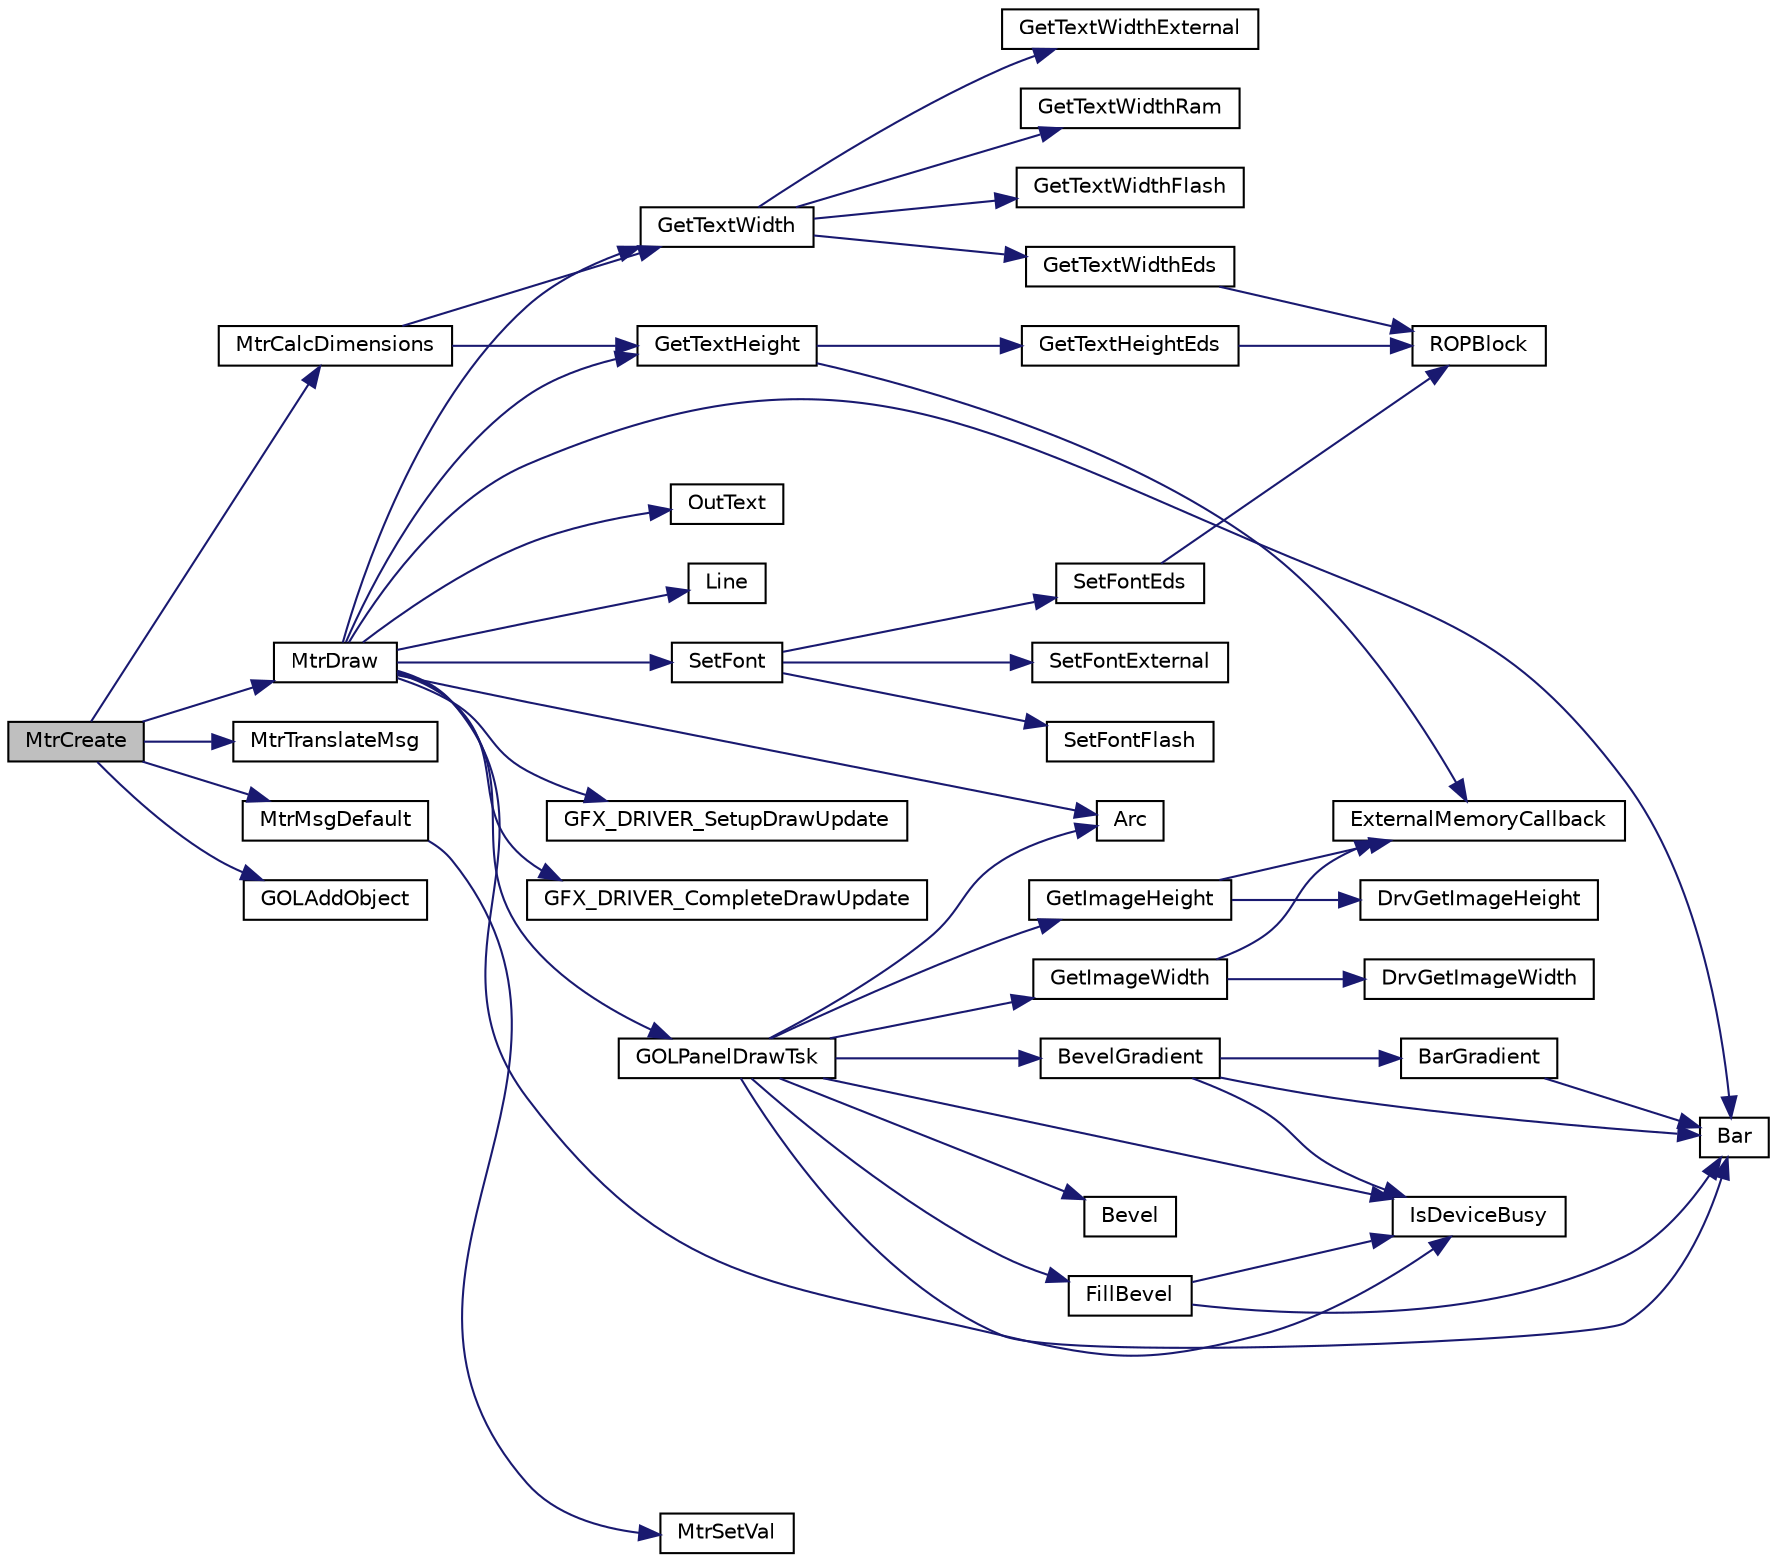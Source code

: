 digraph "MtrCreate"
{
  edge [fontname="Helvetica",fontsize="10",labelfontname="Helvetica",labelfontsize="10"];
  node [fontname="Helvetica",fontsize="10",shape=record];
  rankdir="LR";
  Node1 [label="MtrCreate",height=0.2,width=0.4,color="black", fillcolor="grey75", style="filled", fontcolor="black"];
  Node1 -> Node2 [color="midnightblue",fontsize="10",style="solid"];
  Node2 [label="MtrDraw",height=0.2,width=0.4,color="black", fillcolor="white", style="filled",URL="$_meter_8c.html#a8b28060425794f091c24f355326272dd"];
  Node2 -> Node3 [color="midnightblue",fontsize="10",style="solid"];
  Node3 [label="IsDeviceBusy",height=0.2,width=0.4,color="black", fillcolor="white", style="filled",URL="$drv_t_f_t001_8c.html#a0ff44afc8539dc2bfe7acc1fce987b5a"];
  Node2 -> Node4 [color="midnightblue",fontsize="10",style="solid"];
  Node4 [label="GOLPanelDrawTsk",height=0.2,width=0.4,color="black", fillcolor="white", style="filled",URL="$_g_o_l_8c.html#a9d993f570a5a333450b08addacdfc974"];
  Node4 -> Node5 [color="midnightblue",fontsize="10",style="solid"];
  Node5 [label="GetImageWidth",height=0.2,width=0.4,color="black", fillcolor="white", style="filled",URL="$mchp_gfx_drv_8c.html#a9d6b711f608c6280dbf3db965bf53f81"];
  Node5 -> Node6 [color="midnightblue",fontsize="10",style="solid"];
  Node6 [label="DrvGetImageWidth",height=0.2,width=0.4,color="black", fillcolor="white", style="filled",URL="$mchp_gfx_drv_8c.html#a05ead627e39e37639c948aeb1b0055e2"];
  Node5 -> Node7 [color="midnightblue",fontsize="10",style="solid"];
  Node7 [label="ExternalMemoryCallback",height=0.2,width=0.4,color="black", fillcolor="white", style="filled",URL="$_primitive_8h.html#ae99cb247f7820909774ce7f4d345fc55"];
  Node4 -> Node8 [color="midnightblue",fontsize="10",style="solid"];
  Node8 [label="GetImageHeight",height=0.2,width=0.4,color="black", fillcolor="white", style="filled",URL="$mchp_gfx_drv_8c.html#a735808e61dbe820f1d2cea86e0201b1c"];
  Node8 -> Node9 [color="midnightblue",fontsize="10",style="solid"];
  Node9 [label="DrvGetImageHeight",height=0.2,width=0.4,color="black", fillcolor="white", style="filled",URL="$mchp_gfx_drv_8c.html#a196ad1219f94614d21e8f7c20dfa9d54"];
  Node8 -> Node7 [color="midnightblue",fontsize="10",style="solid"];
  Node4 -> Node10 [color="midnightblue",fontsize="10",style="solid"];
  Node10 [label="Arc",height=0.2,width=0.4,color="black", fillcolor="white", style="filled",URL="$_primitive_8h.html#a5707d25502a3e8c1217559f5567fbf44"];
  Node4 -> Node11 [color="midnightblue",fontsize="10",style="solid"];
  Node11 [label="Bar",height=0.2,width=0.4,color="black", fillcolor="white", style="filled",URL="$drv_t_f_t001_8c.html#a1127c70a0c39d3340abc25a4bd159c90"];
  Node4 -> Node12 [color="midnightblue",fontsize="10",style="solid"];
  Node12 [label="BevelGradient",height=0.2,width=0.4,color="black", fillcolor="white", style="filled",URL="$_primitive_8c.html#a679c93e02fea2b29eedde577b7b576d9"];
  Node12 -> Node3 [color="midnightblue",fontsize="10",style="solid"];
  Node12 -> Node11 [color="midnightblue",fontsize="10",style="solid"];
  Node12 -> Node13 [color="midnightblue",fontsize="10",style="solid"];
  Node13 [label="BarGradient",height=0.2,width=0.4,color="black", fillcolor="white", style="filled",URL="$_primitive_8c.html#a8cbf0b845f5cab0533a4f256b45126ba"];
  Node13 -> Node11 [color="midnightblue",fontsize="10",style="solid"];
  Node4 -> Node14 [color="midnightblue",fontsize="10",style="solid"];
  Node14 [label="FillBevel",height=0.2,width=0.4,color="black", fillcolor="white", style="filled",URL="$_primitive_8c.html#a9596558ab879615fb349ab5ac63e1439"];
  Node14 -> Node11 [color="midnightblue",fontsize="10",style="solid"];
  Node14 -> Node3 [color="midnightblue",fontsize="10",style="solid"];
  Node4 -> Node15 [color="midnightblue",fontsize="10",style="solid"];
  Node15 [label="Bevel",height=0.2,width=0.4,color="black", fillcolor="white", style="filled",URL="$_primitive_8h.html#ae13dd4f088c7564dbc5737d7b7215a9b"];
  Node4 -> Node3 [color="midnightblue",fontsize="10",style="solid"];
  Node2 -> Node16 [color="midnightblue",fontsize="10",style="solid"];
  Node16 [label="GFX_DRIVER_SetupDrawUpdate",height=0.2,width=0.4,color="black", fillcolor="white", style="filled",URL="$_display_driver_8h.html#a5aedb9585841927714ec988d95b21971"];
  Node2 -> Node11 [color="midnightblue",fontsize="10",style="solid"];
  Node2 -> Node17 [color="midnightblue",fontsize="10",style="solid"];
  Node17 [label="GFX_DRIVER_CompleteDrawUpdate",height=0.2,width=0.4,color="black", fillcolor="white", style="filled",URL="$_display_driver_8h.html#a561b13096a6795a7ae72408135f1f64a"];
  Node2 -> Node18 [color="midnightblue",fontsize="10",style="solid"];
  Node18 [label="SetFont",height=0.2,width=0.4,color="black", fillcolor="white", style="filled",URL="$mchp_gfx_drv_8c.html#ac7545477aa730cd4411bf167e36be4d2"];
  Node18 -> Node19 [color="midnightblue",fontsize="10",style="solid"];
  Node19 [label="SetFontFlash",height=0.2,width=0.4,color="black", fillcolor="white", style="filled",URL="$_primitive_8h.html#a4230e4793e9071c57632635b13730196"];
  Node18 -> Node20 [color="midnightblue",fontsize="10",style="solid"];
  Node20 [label="SetFontExternal",height=0.2,width=0.4,color="black", fillcolor="white", style="filled",URL="$_primitive_8h.html#a52baa956ba4ac180550899f24a1e6fd2"];
  Node18 -> Node21 [color="midnightblue",fontsize="10",style="solid"];
  Node21 [label="SetFontEds",height=0.2,width=0.4,color="black", fillcolor="white", style="filled",URL="$mchp_gfx_drv_8c.html#adc6b3b26e646f3f49df4d4e48ee9801d"];
  Node21 -> Node22 [color="midnightblue",fontsize="10",style="solid"];
  Node22 [label="ROPBlock",height=0.2,width=0.4,color="black", fillcolor="white", style="filled",URL="$mchp_gfx_drv_8c.html#a0c6cf4c2bc9ef68c22b09f6ced12e887"];
  Node2 -> Node23 [color="midnightblue",fontsize="10",style="solid"];
  Node23 [label="GetTextWidth",height=0.2,width=0.4,color="black", fillcolor="white", style="filled",URL="$mchp_gfx_drv_8c.html#ada00f826fccf0d6eae990dfb2f76d3ca"];
  Node23 -> Node24 [color="midnightblue",fontsize="10",style="solid"];
  Node24 [label="GetTextWidthRam",height=0.2,width=0.4,color="black", fillcolor="white", style="filled",URL="$_primitive_8h.html#a62f1600b367ae296cdc25a65bc2ca0e4"];
  Node23 -> Node25 [color="midnightblue",fontsize="10",style="solid"];
  Node25 [label="GetTextWidthFlash",height=0.2,width=0.4,color="black", fillcolor="white", style="filled",URL="$_primitive_8h.html#a526e56458bffcda0278c6c6451292c5f"];
  Node23 -> Node26 [color="midnightblue",fontsize="10",style="solid"];
  Node26 [label="GetTextWidthExternal",height=0.2,width=0.4,color="black", fillcolor="white", style="filled",URL="$_primitive_8h.html#a63c9e43a06f0d8224419aec2f4befe3d"];
  Node23 -> Node27 [color="midnightblue",fontsize="10",style="solid"];
  Node27 [label="GetTextWidthEds",height=0.2,width=0.4,color="black", fillcolor="white", style="filled",URL="$mchp_gfx_drv_8c.html#aeb33147703305bd0c6a6e2b9cfd3aaad"];
  Node27 -> Node22 [color="midnightblue",fontsize="10",style="solid"];
  Node2 -> Node28 [color="midnightblue",fontsize="10",style="solid"];
  Node28 [label="GetTextHeight",height=0.2,width=0.4,color="black", fillcolor="white", style="filled",URL="$mchp_gfx_drv_8c.html#aa326de021b2580764f2260a7c446c9f8"];
  Node28 -> Node7 [color="midnightblue",fontsize="10",style="solid"];
  Node28 -> Node29 [color="midnightblue",fontsize="10",style="solid"];
  Node29 [label="GetTextHeightEds",height=0.2,width=0.4,color="black", fillcolor="white", style="filled",URL="$mchp_gfx_drv_8c.html#a6e223656c7d8e1bd5dade22d0b56de82"];
  Node29 -> Node22 [color="midnightblue",fontsize="10",style="solid"];
  Node2 -> Node30 [color="midnightblue",fontsize="10",style="solid"];
  Node30 [label="OutText",height=0.2,width=0.4,color="black", fillcolor="white", style="filled",URL="$_primitive_8h.html#a7065e54824522c9b24504ac571751e83"];
  Node2 -> Node10 [color="midnightblue",fontsize="10",style="solid"];
  Node2 -> Node31 [color="midnightblue",fontsize="10",style="solid"];
  Node31 [label="Line",height=0.2,width=0.4,color="black", fillcolor="white", style="filled",URL="$mchp_gfx_drv_8c.html#a757459f00bbfbd7d5721ab8373eab37e"];
  Node1 -> Node32 [color="midnightblue",fontsize="10",style="solid"];
  Node32 [label="MtrTranslateMsg",height=0.2,width=0.4,color="black", fillcolor="white", style="filled",URL="$_meter_8c.html#a7fe821fdba2a085cc18a33462cddc820"];
  Node1 -> Node33 [color="midnightblue",fontsize="10",style="solid"];
  Node33 [label="MtrMsgDefault",height=0.2,width=0.4,color="black", fillcolor="white", style="filled",URL="$_meter_8c.html#a719e166d81f425e7f32371402fac53e7"];
  Node33 -> Node34 [color="midnightblue",fontsize="10",style="solid"];
  Node34 [label="MtrSetVal",height=0.2,width=0.4,color="black", fillcolor="white", style="filled",URL="$_meter_8c.html#a7765045c058ef548d1e9d2285646938e"];
  Node1 -> Node35 [color="midnightblue",fontsize="10",style="solid"];
  Node35 [label="MtrCalcDimensions",height=0.2,width=0.4,color="black", fillcolor="white", style="filled",URL="$_meter_8c.html#a4780cc9caf714fb5214186ad3e36dc42"];
  Node35 -> Node28 [color="midnightblue",fontsize="10",style="solid"];
  Node35 -> Node23 [color="midnightblue",fontsize="10",style="solid"];
  Node1 -> Node36 [color="midnightblue",fontsize="10",style="solid"];
  Node36 [label="GOLAddObject",height=0.2,width=0.4,color="black", fillcolor="white", style="filled",URL="$_g_o_l_8c.html#a94aae51b11bd0c190e5a4abed26658f7"];
}
